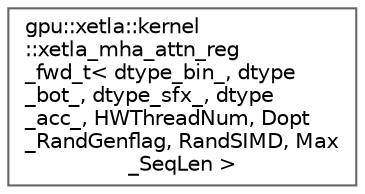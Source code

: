 digraph "Graphical Class Hierarchy"
{
 // LATEX_PDF_SIZE
  bgcolor="transparent";
  edge [fontname=Helvetica,fontsize=10,labelfontname=Helvetica,labelfontsize=10];
  node [fontname=Helvetica,fontsize=10,shape=box,height=0.2,width=0.4];
  rankdir="LR";
  Node0 [id="Node000000",label="gpu::xetla::kernel\l::xetla_mha_attn_reg\l_fwd_t\< dtype_bin_, dtype\l_bot_, dtype_sfx_, dtype\l_acc_, HWThreadNum, Dopt\l_RandGenflag, RandSIMD, Max\l_SeqLen \>",height=0.2,width=0.4,color="grey40", fillcolor="white", style="filled",URL="$structgpu_1_1xetla_1_1kernel_1_1xetla__mha__attn__reg__fwd__t.html",tooltip=" "];
}
